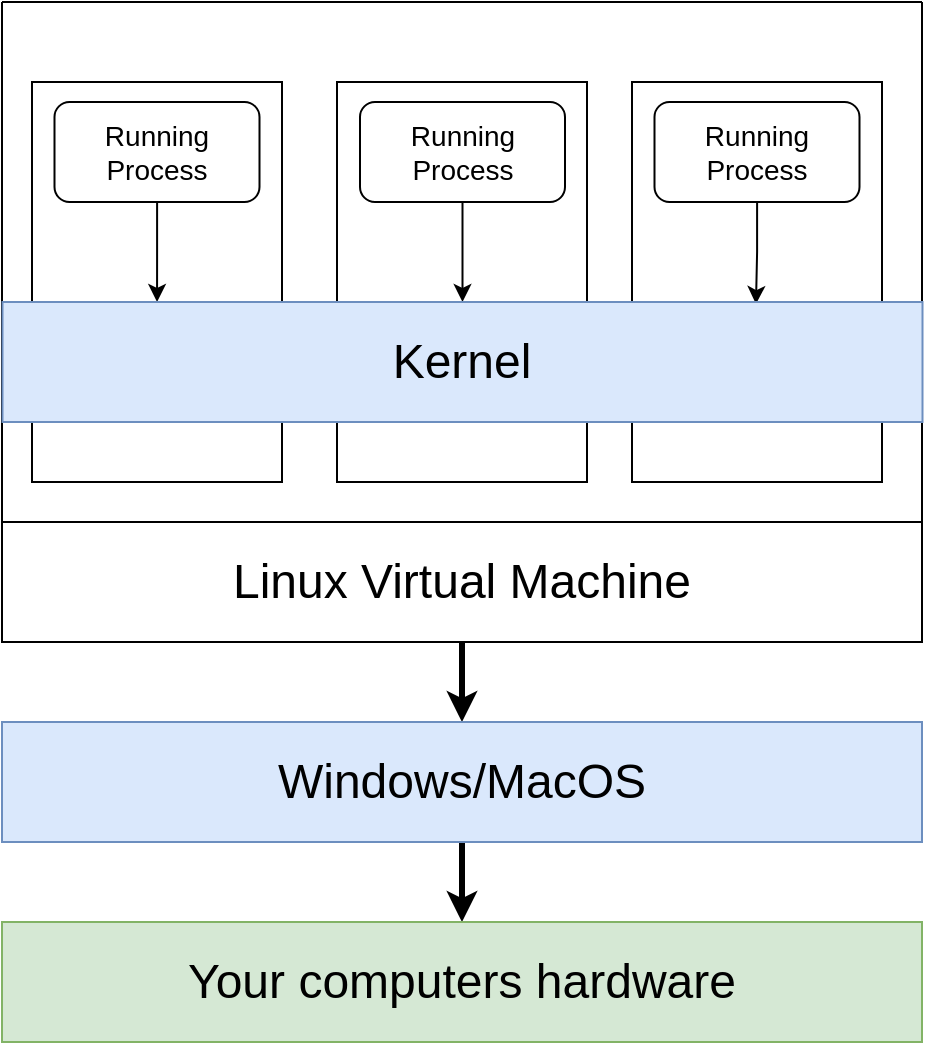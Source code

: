 <mxfile version="17.1.1" type="github">
  <diagram id="G-K_u4G-WFlKlN8Lp-H8" name="Page-1">
    <mxGraphModel dx="1422" dy="786" grid="1" gridSize="10" guides="1" tooltips="1" connect="1" arrows="1" fold="1" page="1" pageScale="1" pageWidth="850" pageHeight="1100" math="0" shadow="0">
      <root>
        <mxCell id="0" />
        <mxCell id="1" parent="0" />
        <mxCell id="s9PNMegPgblP23KJXuMv-2" value="" style="swimlane;startSize=0;" vertex="1" parent="1">
          <mxGeometry x="195" y="80" width="460" height="260" as="geometry" />
        </mxCell>
        <mxCell id="s9PNMegPgblP23KJXuMv-3" value="" style="rounded=0;whiteSpace=wrap;html=1;" vertex="1" parent="s9PNMegPgblP23KJXuMv-2">
          <mxGeometry x="15" y="40" width="125" height="200" as="geometry" />
        </mxCell>
        <mxCell id="s9PNMegPgblP23KJXuMv-4" value="" style="rounded=0;whiteSpace=wrap;html=1;" vertex="1" parent="s9PNMegPgblP23KJXuMv-2">
          <mxGeometry x="167.5" y="40" width="125" height="200" as="geometry" />
        </mxCell>
        <mxCell id="s9PNMegPgblP23KJXuMv-5" value="" style="rounded=0;whiteSpace=wrap;html=1;" vertex="1" parent="s9PNMegPgblP23KJXuMv-2">
          <mxGeometry x="315" y="40" width="125" height="200" as="geometry" />
        </mxCell>
        <mxCell id="s9PNMegPgblP23KJXuMv-10" style="edgeStyle=orthogonalEdgeStyle;rounded=0;orthogonalLoop=1;jettySize=auto;html=1;entryX=0.168;entryY=0;entryDx=0;entryDy=0;entryPerimeter=0;fontSize=24;" edge="1" parent="s9PNMegPgblP23KJXuMv-2" source="s9PNMegPgblP23KJXuMv-6" target="s9PNMegPgblP23KJXuMv-9">
          <mxGeometry relative="1" as="geometry" />
        </mxCell>
        <mxCell id="s9PNMegPgblP23KJXuMv-6" value="&lt;font style=&quot;font-size: 14px&quot;&gt;Running Process&lt;/font&gt;" style="rounded=1;whiteSpace=wrap;html=1;" vertex="1" parent="s9PNMegPgblP23KJXuMv-2">
          <mxGeometry x="26.25" y="50" width="102.5" height="50" as="geometry" />
        </mxCell>
        <mxCell id="s9PNMegPgblP23KJXuMv-11" style="edgeStyle=orthogonalEdgeStyle;rounded=0;orthogonalLoop=1;jettySize=auto;html=1;entryX=0.5;entryY=0;entryDx=0;entryDy=0;fontSize=24;" edge="1" parent="s9PNMegPgblP23KJXuMv-2" source="s9PNMegPgblP23KJXuMv-7" target="s9PNMegPgblP23KJXuMv-9">
          <mxGeometry relative="1" as="geometry" />
        </mxCell>
        <mxCell id="s9PNMegPgblP23KJXuMv-7" value="&lt;span&gt;&lt;font style=&quot;font-size: 14px&quot;&gt;Running Process&lt;/font&gt;&lt;/span&gt;" style="rounded=1;whiteSpace=wrap;html=1;" vertex="1" parent="s9PNMegPgblP23KJXuMv-2">
          <mxGeometry x="179" y="50" width="102.5" height="50" as="geometry" />
        </mxCell>
        <mxCell id="s9PNMegPgblP23KJXuMv-12" style="edgeStyle=orthogonalEdgeStyle;rounded=0;orthogonalLoop=1;jettySize=auto;html=1;entryX=0.819;entryY=0.017;entryDx=0;entryDy=0;entryPerimeter=0;fontSize=24;" edge="1" parent="s9PNMegPgblP23KJXuMv-2" source="s9PNMegPgblP23KJXuMv-8" target="s9PNMegPgblP23KJXuMv-9">
          <mxGeometry relative="1" as="geometry" />
        </mxCell>
        <mxCell id="s9PNMegPgblP23KJXuMv-8" value="&lt;span&gt;&lt;font style=&quot;font-size: 14px&quot;&gt;Running Process&lt;/font&gt;&lt;/span&gt;" style="rounded=1;whiteSpace=wrap;html=1;" vertex="1" parent="s9PNMegPgblP23KJXuMv-2">
          <mxGeometry x="326.25" y="50" width="102.5" height="50" as="geometry" />
        </mxCell>
        <mxCell id="s9PNMegPgblP23KJXuMv-9" value="&lt;font style=&quot;font-size: 24px&quot;&gt;Kernel&lt;/font&gt;" style="rounded=0;whiteSpace=wrap;html=1;fontSize=14;fillColor=#dae8fc;strokeColor=#6c8ebf;" vertex="1" parent="s9PNMegPgblP23KJXuMv-2">
          <mxGeometry x="0.25" y="150" width="460" height="60" as="geometry" />
        </mxCell>
        <mxCell id="s9PNMegPgblP23KJXuMv-17" style="edgeStyle=orthogonalEdgeStyle;rounded=0;orthogonalLoop=1;jettySize=auto;html=1;entryX=0.5;entryY=0;entryDx=0;entryDy=0;fontSize=24;strokeWidth=3;" edge="1" parent="1" source="s9PNMegPgblP23KJXuMv-13" target="s9PNMegPgblP23KJXuMv-15">
          <mxGeometry relative="1" as="geometry" />
        </mxCell>
        <mxCell id="s9PNMegPgblP23KJXuMv-13" value="Linux Virtual Machine" style="rounded=0;whiteSpace=wrap;html=1;fontSize=24;" vertex="1" parent="1">
          <mxGeometry x="195" y="340" width="460" height="60" as="geometry" />
        </mxCell>
        <mxCell id="s9PNMegPgblP23KJXuMv-18" style="edgeStyle=orthogonalEdgeStyle;rounded=0;orthogonalLoop=1;jettySize=auto;html=1;entryX=0.5;entryY=0;entryDx=0;entryDy=0;fontSize=24;strokeWidth=3;" edge="1" parent="1" source="s9PNMegPgblP23KJXuMv-15" target="s9PNMegPgblP23KJXuMv-16">
          <mxGeometry relative="1" as="geometry" />
        </mxCell>
        <mxCell id="s9PNMegPgblP23KJXuMv-15" value="Windows/MacOS" style="rounded=0;whiteSpace=wrap;html=1;fontSize=24;fillColor=#dae8fc;strokeColor=#6c8ebf;" vertex="1" parent="1">
          <mxGeometry x="195" y="440" width="460" height="60" as="geometry" />
        </mxCell>
        <mxCell id="s9PNMegPgblP23KJXuMv-16" value="Your computers hardware" style="rounded=0;whiteSpace=wrap;html=1;fontSize=24;fillColor=#d5e8d4;strokeColor=#82b366;" vertex="1" parent="1">
          <mxGeometry x="195" y="540" width="460" height="60" as="geometry" />
        </mxCell>
      </root>
    </mxGraphModel>
  </diagram>
</mxfile>
